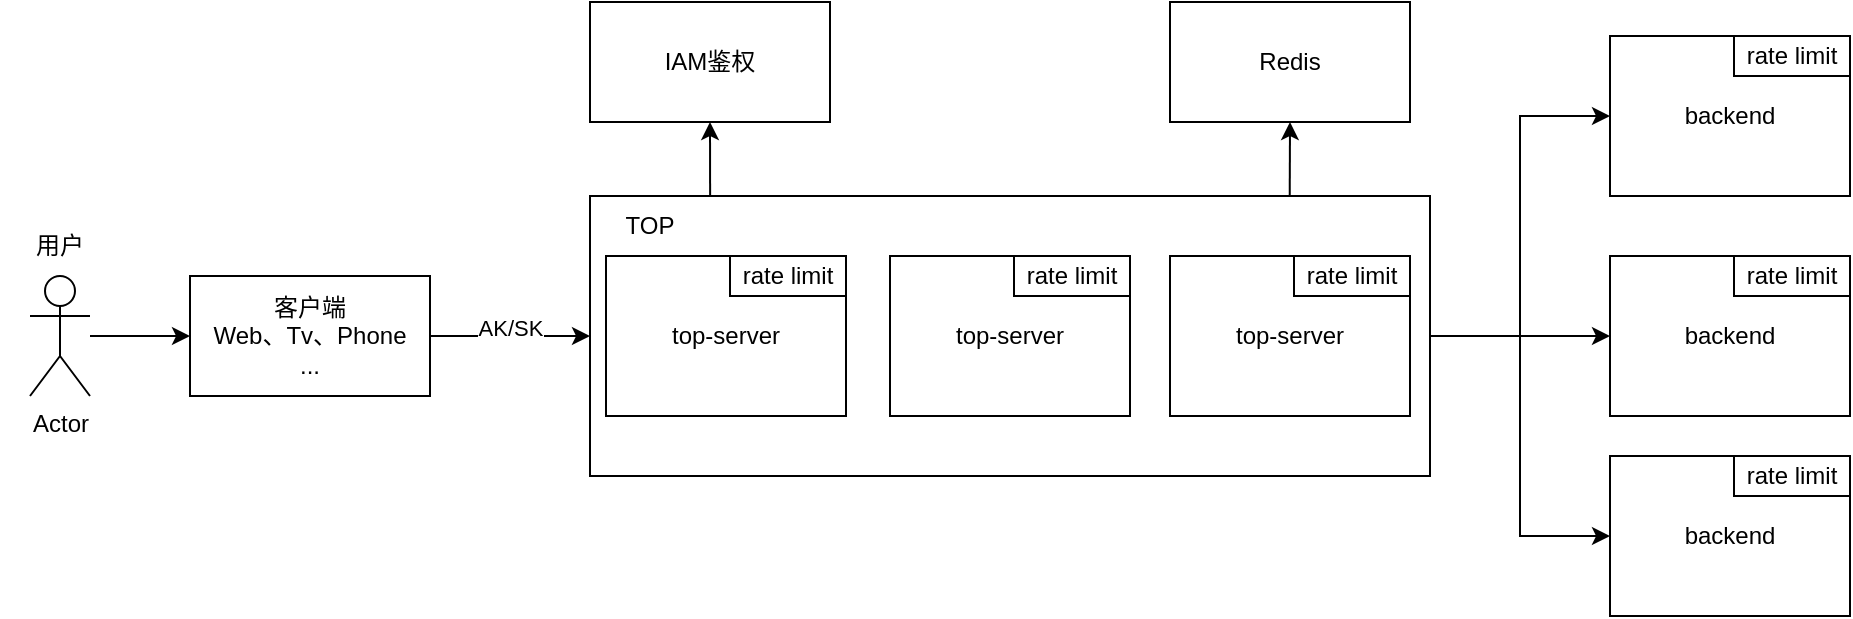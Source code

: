 <mxfile version="21.6.8" type="device">
  <diagram name="第 1 页" id="ktB0LWX_cYOJCJfneEyq">
    <mxGraphModel dx="1446" dy="719" grid="1" gridSize="10" guides="1" tooltips="1" connect="1" arrows="0" fold="1" page="1" pageScale="1" pageWidth="827" pageHeight="1169" math="0" shadow="0">
      <root>
        <mxCell id="0" />
        <mxCell id="1" parent="0" />
        <mxCell id="hjS9X2IBp-HEXOMTeO59-11" style="edgeStyle=orthogonalEdgeStyle;rounded=0;orthogonalLoop=1;jettySize=auto;html=1;exitX=1;exitY=0.5;exitDx=0;exitDy=0;entryX=0;entryY=0.5;entryDx=0;entryDy=0;" edge="1" parent="1" source="hjS9X2IBp-HEXOMTeO59-1" target="hjS9X2IBp-HEXOMTeO59-8">
          <mxGeometry relative="1" as="geometry" />
        </mxCell>
        <mxCell id="hjS9X2IBp-HEXOMTeO59-12" value="AK/SK" style="edgeLabel;html=1;align=center;verticalAlign=middle;resizable=0;points=[];" vertex="1" connectable="0" parent="hjS9X2IBp-HEXOMTeO59-11">
          <mxGeometry y="4" relative="1" as="geometry">
            <mxPoint as="offset" />
          </mxGeometry>
        </mxCell>
        <mxCell id="hjS9X2IBp-HEXOMTeO59-1" value="客户端&lt;br&gt;Web、Tv、Phone&lt;br&gt;..." style="rounded=0;whiteSpace=wrap;html=1;" vertex="1" parent="1">
          <mxGeometry x="170" y="260" width="120" height="60" as="geometry" />
        </mxCell>
        <mxCell id="hjS9X2IBp-HEXOMTeO59-2" value="Actor" style="shape=umlActor;verticalLabelPosition=bottom;verticalAlign=top;html=1;outlineConnect=0;" vertex="1" parent="1">
          <mxGeometry x="90" y="260" width="30" height="60" as="geometry" />
        </mxCell>
        <mxCell id="hjS9X2IBp-HEXOMTeO59-3" value="用户" style="text;html=1;strokeColor=none;fillColor=none;align=center;verticalAlign=middle;whiteSpace=wrap;rounded=0;" vertex="1" parent="1">
          <mxGeometry x="75" y="230" width="60" height="30" as="geometry" />
        </mxCell>
        <mxCell id="hjS9X2IBp-HEXOMTeO59-7" value="" style="endArrow=classic;html=1;rounded=0;entryX=0;entryY=0.5;entryDx=0;entryDy=0;" edge="1" parent="1" source="hjS9X2IBp-HEXOMTeO59-2" target="hjS9X2IBp-HEXOMTeO59-1">
          <mxGeometry width="50" height="50" relative="1" as="geometry">
            <mxPoint x="160" y="315" as="sourcePoint" />
            <mxPoint x="210" y="265" as="targetPoint" />
          </mxGeometry>
        </mxCell>
        <mxCell id="hjS9X2IBp-HEXOMTeO59-14" style="edgeStyle=orthogonalEdgeStyle;rounded=0;orthogonalLoop=1;jettySize=auto;html=1;exitX=0.143;exitY=0.001;exitDx=0;exitDy=0;entryX=0.5;entryY=1;entryDx=0;entryDy=0;exitPerimeter=0;" edge="1" parent="1" source="hjS9X2IBp-HEXOMTeO59-8" target="hjS9X2IBp-HEXOMTeO59-13">
          <mxGeometry relative="1" as="geometry" />
        </mxCell>
        <mxCell id="hjS9X2IBp-HEXOMTeO59-21" style="edgeStyle=orthogonalEdgeStyle;rounded=0;orthogonalLoop=1;jettySize=auto;html=1;exitX=0.833;exitY=-0.001;exitDx=0;exitDy=0;entryX=0.5;entryY=1;entryDx=0;entryDy=0;exitPerimeter=0;" edge="1" parent="1" source="hjS9X2IBp-HEXOMTeO59-8" target="hjS9X2IBp-HEXOMTeO59-18">
          <mxGeometry relative="1" as="geometry" />
        </mxCell>
        <mxCell id="hjS9X2IBp-HEXOMTeO59-37" style="edgeStyle=orthogonalEdgeStyle;rounded=0;orthogonalLoop=1;jettySize=auto;html=1;exitX=1;exitY=0.5;exitDx=0;exitDy=0;entryX=0;entryY=0.5;entryDx=0;entryDy=0;" edge="1" parent="1" source="hjS9X2IBp-HEXOMTeO59-8" target="hjS9X2IBp-HEXOMTeO59-33">
          <mxGeometry relative="1" as="geometry" />
        </mxCell>
        <mxCell id="hjS9X2IBp-HEXOMTeO59-38" style="edgeStyle=orthogonalEdgeStyle;rounded=0;orthogonalLoop=1;jettySize=auto;html=1;exitX=1;exitY=0.5;exitDx=0;exitDy=0;entryX=0;entryY=0.5;entryDx=0;entryDy=0;" edge="1" parent="1" source="hjS9X2IBp-HEXOMTeO59-8" target="hjS9X2IBp-HEXOMTeO59-27">
          <mxGeometry relative="1" as="geometry" />
        </mxCell>
        <mxCell id="hjS9X2IBp-HEXOMTeO59-39" style="edgeStyle=orthogonalEdgeStyle;rounded=0;orthogonalLoop=1;jettySize=auto;html=1;exitX=1;exitY=0.5;exitDx=0;exitDy=0;entryX=0;entryY=0.5;entryDx=0;entryDy=0;" edge="1" parent="1" source="hjS9X2IBp-HEXOMTeO59-8" target="hjS9X2IBp-HEXOMTeO59-35">
          <mxGeometry relative="1" as="geometry" />
        </mxCell>
        <mxCell id="hjS9X2IBp-HEXOMTeO59-8" value="" style="rounded=0;whiteSpace=wrap;html=1;" vertex="1" parent="1">
          <mxGeometry x="370" y="220" width="420" height="140" as="geometry" />
        </mxCell>
        <mxCell id="hjS9X2IBp-HEXOMTeO59-10" value="TOP" style="text;html=1;strokeColor=none;fillColor=none;align=center;verticalAlign=middle;whiteSpace=wrap;rounded=0;" vertex="1" parent="1">
          <mxGeometry x="370" y="220" width="60" height="30" as="geometry" />
        </mxCell>
        <mxCell id="hjS9X2IBp-HEXOMTeO59-13" value="IAM鉴权" style="rounded=0;whiteSpace=wrap;html=1;" vertex="1" parent="1">
          <mxGeometry x="370" y="123" width="120" height="60" as="geometry" />
        </mxCell>
        <mxCell id="hjS9X2IBp-HEXOMTeO59-15" value="top-server" style="rounded=0;whiteSpace=wrap;html=1;" vertex="1" parent="1">
          <mxGeometry x="378" y="250" width="120" height="80" as="geometry" />
        </mxCell>
        <mxCell id="hjS9X2IBp-HEXOMTeO59-18" value="Redis" style="rounded=0;whiteSpace=wrap;html=1;" vertex="1" parent="1">
          <mxGeometry x="660" y="123" width="120" height="60" as="geometry" />
        </mxCell>
        <mxCell id="hjS9X2IBp-HEXOMTeO59-20" value="rate limit" style="rounded=0;whiteSpace=wrap;html=1;" vertex="1" parent="1">
          <mxGeometry x="440" y="250" width="58" height="20" as="geometry" />
        </mxCell>
        <mxCell id="hjS9X2IBp-HEXOMTeO59-24" value="top-server" style="rounded=0;whiteSpace=wrap;html=1;" vertex="1" parent="1">
          <mxGeometry x="520" y="250" width="120" height="80" as="geometry" />
        </mxCell>
        <mxCell id="hjS9X2IBp-HEXOMTeO59-25" value="top-server" style="rounded=0;whiteSpace=wrap;html=1;" vertex="1" parent="1">
          <mxGeometry x="660" y="250" width="120" height="80" as="geometry" />
        </mxCell>
        <mxCell id="hjS9X2IBp-HEXOMTeO59-27" value="backend" style="rounded=0;whiteSpace=wrap;html=1;" vertex="1" parent="1">
          <mxGeometry x="880" y="250" width="120" height="80" as="geometry" />
        </mxCell>
        <mxCell id="hjS9X2IBp-HEXOMTeO59-30" value="rate limit" style="rounded=0;whiteSpace=wrap;html=1;" vertex="1" parent="1">
          <mxGeometry x="582" y="250" width="58" height="20" as="geometry" />
        </mxCell>
        <mxCell id="hjS9X2IBp-HEXOMTeO59-31" value="rate limit" style="rounded=0;whiteSpace=wrap;html=1;" vertex="1" parent="1">
          <mxGeometry x="722" y="250" width="58" height="20" as="geometry" />
        </mxCell>
        <mxCell id="hjS9X2IBp-HEXOMTeO59-32" value="rate limit" style="rounded=0;whiteSpace=wrap;html=1;" vertex="1" parent="1">
          <mxGeometry x="942" y="250" width="58" height="20" as="geometry" />
        </mxCell>
        <mxCell id="hjS9X2IBp-HEXOMTeO59-33" value="backend" style="rounded=0;whiteSpace=wrap;html=1;" vertex="1" parent="1">
          <mxGeometry x="880" y="140" width="120" height="80" as="geometry" />
        </mxCell>
        <mxCell id="hjS9X2IBp-HEXOMTeO59-34" value="rate limit" style="rounded=0;whiteSpace=wrap;html=1;" vertex="1" parent="1">
          <mxGeometry x="942" y="140" width="58" height="20" as="geometry" />
        </mxCell>
        <mxCell id="hjS9X2IBp-HEXOMTeO59-35" value="backend" style="rounded=0;whiteSpace=wrap;html=1;" vertex="1" parent="1">
          <mxGeometry x="880" y="350" width="120" height="80" as="geometry" />
        </mxCell>
        <mxCell id="hjS9X2IBp-HEXOMTeO59-36" value="rate limit" style="rounded=0;whiteSpace=wrap;html=1;" vertex="1" parent="1">
          <mxGeometry x="942" y="350" width="58" height="20" as="geometry" />
        </mxCell>
      </root>
    </mxGraphModel>
  </diagram>
</mxfile>
